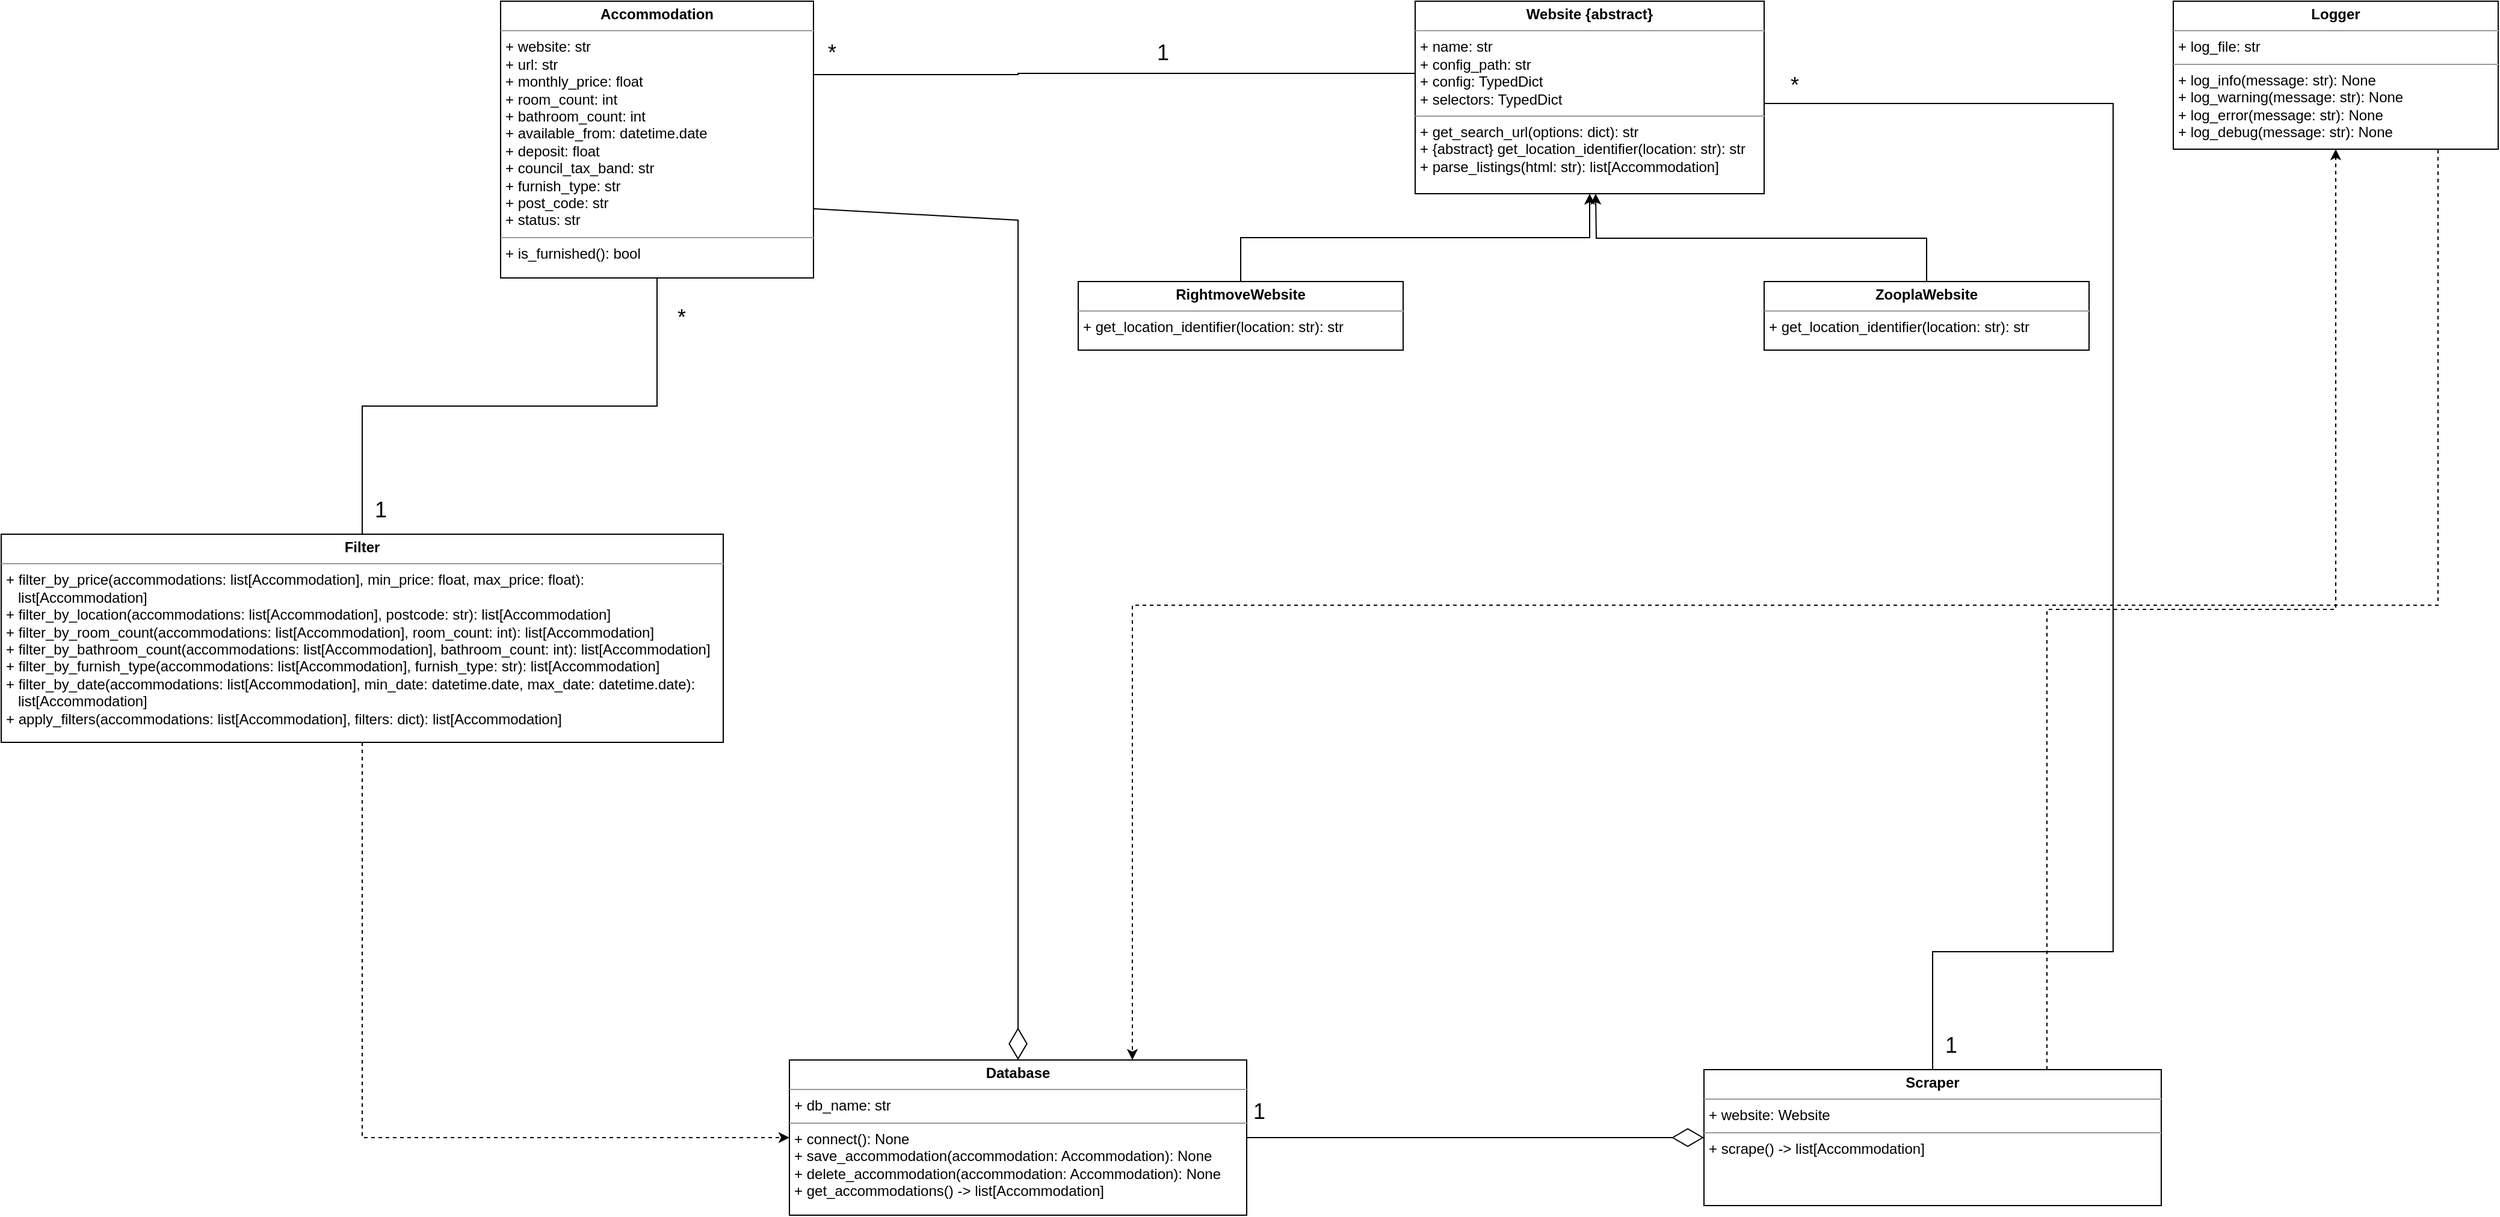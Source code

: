 <mxfile version="26.0.16">
  <diagram name="Page-1" id="c4acf3e9-155e-7222-9cf6-157b1a14988f">
    <mxGraphModel dx="1489" dy="765" grid="1" gridSize="10" guides="1" tooltips="1" connect="1" arrows="1" fold="1" page="1" pageScale="1" pageWidth="850" pageHeight="1100" background="none" math="0" shadow="0">
      <root>
        <mxCell id="0" />
        <mxCell id="1" parent="0" />
        <mxCell id="BhLIXykSc0_FWDMRLy7j-28" style="edgeStyle=orthogonalEdgeStyle;rounded=0;orthogonalLoop=1;jettySize=auto;html=1;exitX=1;exitY=0.25;exitDx=0;exitDy=0;entryX=0;entryY=0.25;entryDx=0;entryDy=0;endArrow=none;startFill=0;" parent="1" source="5d2195bd80daf111-18" target="Ui6NNBrZRamQW-I-4YYT-1" edge="1">
          <mxGeometry relative="1" as="geometry">
            <Array as="points">
              <mxPoint x="1640" y="81" />
              <mxPoint x="1780" y="80" />
            </Array>
          </mxGeometry>
        </mxCell>
        <mxCell id="5d2195bd80daf111-18" value="&lt;p style=&quot;margin:0px;margin-top:4px;text-align:center;&quot;&gt;&lt;b&gt;Accommodation&lt;/b&gt;&lt;/p&gt;&lt;hr size=&quot;1&quot;&gt;&lt;p style=&quot;margin:0px;margin-left:4px;&quot;&gt;+ website: str&lt;/p&gt;&lt;p style=&quot;margin:0px;margin-left:4px;&quot;&gt;+ url: str&lt;/p&gt;&lt;p style=&quot;margin:0px;margin-left:4px;&quot;&gt;+ monthly_price: float&lt;br&gt;&lt;/p&gt;&lt;p style=&quot;margin:0px;margin-left:4px;&quot;&gt;+ room_count: int&lt;/p&gt;&lt;p style=&quot;margin:0px;margin-left:4px;&quot;&gt;+ bathroom_count: int&lt;/p&gt;&lt;p style=&quot;margin:0px;margin-left:4px;&quot;&gt;+ available_from: datetime.date&lt;/p&gt;&lt;p style=&quot;margin:0px;margin-left:4px;&quot;&gt;+ deposit: float&lt;/p&gt;&lt;p style=&quot;margin:0px;margin-left:4px;&quot;&gt;+ council_tax_band: str&lt;/p&gt;&lt;p style=&quot;margin:0px;margin-left:4px;&quot;&gt;+ furnish_type: str&lt;/p&gt;&lt;p style=&quot;margin:0px;margin-left:4px;&quot;&gt;+ post_code: str&lt;/p&gt;&lt;p style=&quot;margin:0px;margin-left:4px;&quot;&gt;+ status: str&lt;/p&gt;&lt;hr size=&quot;1&quot;&gt;&lt;p style=&quot;margin:0px;margin-left:4px;&quot;&gt;&lt;span style=&quot;background-color: transparent; color: light-dark(rgb(0, 0, 0), rgb(255, 255, 255));&quot;&gt;+ is_furnished(): bool&lt;/span&gt;&lt;/p&gt;" style="verticalAlign=top;align=left;overflow=fill;fontSize=12;fontFamily=Helvetica;html=1;rounded=0;shadow=0;comic=0;labelBackgroundColor=none;strokeWidth=1" parent="1" vertex="1">
          <mxGeometry x="1210" y="20" width="260" height="230" as="geometry" />
        </mxCell>
        <mxCell id="Ui6NNBrZRamQW-I-4YYT-1" value="&lt;p style=&quot;margin:0px;margin-top:4px;text-align:center;&quot;&gt;&lt;b&gt;Website {abstract}&lt;/b&gt;&lt;/p&gt;&lt;hr size=&quot;1&quot;&gt;&lt;p style=&quot;margin:0px;margin-left:4px;&quot;&gt;+ name: str&lt;br&gt;+ config_path: str&lt;/p&gt;&lt;p style=&quot;margin:0px;margin-left:4px;&quot;&gt;&lt;span style=&quot;background-color: transparent; color: light-dark(rgb(0, 0, 0), rgb(255, 255, 255));&quot;&gt;+ config: TypedDict&lt;/span&gt;&lt;/p&gt;&lt;p style=&quot;margin:0px;margin-left:4px;&quot;&gt;&lt;span style=&quot;background-color: transparent; color: light-dark(rgb(0, 0, 0), rgb(255, 255, 255));&quot;&gt;+ selectors: TypedDict&lt;/span&gt;&lt;/p&gt;&lt;hr size=&quot;1&quot;&gt;&lt;p style=&quot;margin:0px;margin-left:4px;&quot;&gt;+ get_search_url(options: dict): str&lt;/p&gt;&lt;p style=&quot;margin:0px;margin-left:4px;&quot;&gt;+ {abstract} get_location_identifier(location: str): str&lt;/p&gt;&lt;p style=&quot;margin:0px;margin-left:4px;&quot;&gt;+ parse_listings(html: str): list[Accommodation]&lt;br&gt;&lt;/p&gt;" style="verticalAlign=top;align=left;overflow=fill;fontSize=12;fontFamily=Helvetica;html=1;rounded=0;shadow=0;comic=0;labelBackgroundColor=none;strokeWidth=1" parent="1" vertex="1">
          <mxGeometry x="1970" y="20" width="290" height="160" as="geometry" />
        </mxCell>
        <mxCell id="BhLIXykSc0_FWDMRLy7j-33" style="edgeStyle=orthogonalEdgeStyle;rounded=0;orthogonalLoop=1;jettySize=auto;html=1;exitX=0.75;exitY=1;exitDx=0;exitDy=0;entryX=0.75;entryY=0;entryDx=0;entryDy=0;dashed=1;" parent="1" source="BhLIXykSc0_FWDMRLy7j-13" target="BhLIXykSc0_FWDMRLy7j-18" edge="1">
          <mxGeometry relative="1" as="geometry">
            <Array as="points">
              <mxPoint x="2820" y="143" />
              <mxPoint x="2820" y="522" />
              <mxPoint x="1735" y="522" />
            </Array>
          </mxGeometry>
        </mxCell>
        <mxCell id="BhLIXykSc0_FWDMRLy7j-13" value="&lt;p style=&quot;margin:0px;margin-top:4px;text-align:center;&quot;&gt;&lt;b&gt;Logger&lt;/b&gt;&lt;/p&gt;&lt;hr size=&quot;1&quot;&gt;&lt;p style=&quot;margin:0px;margin-left:4px;&quot;&gt;+ log_file: str&lt;br&gt;&lt;/p&gt;&lt;hr size=&quot;1&quot;&gt;&lt;p style=&quot;margin:0px;margin-left:4px;&quot;&gt;+ log_info(message: str): None&lt;/p&gt;&lt;p style=&quot;margin:0px;margin-left:4px;&quot;&gt;+ log_warning(message: str): None&lt;/p&gt;&lt;p style=&quot;margin:0px;margin-left:4px;&quot;&gt;+ log_error(message: str): None&lt;/p&gt;&lt;p style=&quot;margin:0px;margin-left:4px;&quot;&gt;+ log_debug(message: str): None&lt;/p&gt;&lt;p style=&quot;margin:0px;margin-left:4px;&quot;&gt;&lt;br&gt;&lt;/p&gt;" style="verticalAlign=top;align=left;overflow=fill;fontSize=12;fontFamily=Helvetica;html=1;rounded=0;shadow=0;comic=0;labelBackgroundColor=none;strokeWidth=1" parent="1" vertex="1">
          <mxGeometry x="2600" y="20" width="270" height="123" as="geometry" />
        </mxCell>
        <mxCell id="BhLIXykSc0_FWDMRLy7j-32" style="edgeStyle=orthogonalEdgeStyle;rounded=0;orthogonalLoop=1;jettySize=auto;html=1;exitX=0.5;exitY=0;exitDx=0;exitDy=0;entryX=0.5;entryY=1;entryDx=0;entryDy=0;endArrow=none;startFill=0;" parent="1" source="BhLIXykSc0_FWDMRLy7j-14" target="5d2195bd80daf111-18" edge="1">
          <mxGeometry relative="1" as="geometry" />
        </mxCell>
        <mxCell id="BhLIXykSc0_FWDMRLy7j-35" style="edgeStyle=orthogonalEdgeStyle;rounded=0;orthogonalLoop=1;jettySize=auto;html=1;exitX=0.5;exitY=1;exitDx=0;exitDy=0;entryX=0;entryY=0.5;entryDx=0;entryDy=0;dashed=1;" parent="1" source="BhLIXykSc0_FWDMRLy7j-14" target="BhLIXykSc0_FWDMRLy7j-18" edge="1">
          <mxGeometry relative="1" as="geometry" />
        </mxCell>
        <mxCell id="BhLIXykSc0_FWDMRLy7j-14" value="&lt;p style=&quot;margin:0px;margin-top:4px;text-align:center;&quot;&gt;&lt;b&gt;Filter&lt;/b&gt;&lt;/p&gt;&lt;hr size=&quot;1&quot;&gt;&lt;p style=&quot;margin:0px;margin-left:4px;&quot;&gt;+ filter_by_price(accommodations: list[Accommodation], min_price: float, max_price: float):&lt;/p&gt;&lt;p style=&quot;margin:0px;margin-left:4px;&quot;&gt;&amp;nbsp; &amp;nbsp;list[Accommodation]&lt;/p&gt;&lt;p style=&quot;margin:0px;margin-left:4px;&quot;&gt;+ filter_by_location(accommodations: list[Accommodation], postcode: str): list[Accommodation]&lt;/p&gt;&lt;p style=&quot;margin:0px;margin-left:4px;&quot;&gt;+ filter_by_room_count(accommodations: list[Accommodation], room_count: int): list[Accommodation]&lt;/p&gt;&lt;p style=&quot;margin:0px;margin-left:4px;&quot;&gt;+ filter_by_bathroom_count(accommodations: list[Accommodation], bathroom_count: int): list[Accommodation]&lt;/p&gt;&lt;p style=&quot;margin:0px;margin-left:4px;&quot;&gt;+&amp;nbsp;&lt;span style=&quot;background-color: transparent; color: light-dark(rgb(0, 0, 0), rgb(255, 255, 255));&quot;&gt;filter_by_furnish_type(accommodations: list[Accommodation], furnish_type: str): list[Accommodation]&lt;/span&gt;&lt;/p&gt;&lt;p style=&quot;margin:0px;margin-left:4px;&quot;&gt;&lt;span style=&quot;background-color: transparent; color: light-dark(rgb(0, 0, 0), rgb(255, 255, 255));&quot;&gt;+ filter_by_date&lt;/span&gt;&lt;span style=&quot;background-color: transparent; color: light-dark(rgb(0, 0, 0), rgb(255, 255, 255));&quot;&gt;(accommodations: list[Accommodation], min_date: datetime.date, max_date: datetime.date):&lt;/span&gt;&lt;/p&gt;&lt;p style=&quot;margin: 0px 0px 0px 4px;&quot;&gt;&amp;nbsp; &amp;nbsp;list[Accommodation]&lt;/p&gt;&lt;p style=&quot;margin: 0px 0px 0px 4px;&quot;&gt;+&amp;nbsp;&lt;span style=&quot;background-color: transparent; color: light-dark(rgb(0, 0, 0), rgb(255, 255, 255));&quot;&gt;apply_filters(accommodations: list[Accommodation], filters: dict): list[Accommodation]&lt;/span&gt;&lt;/p&gt;" style="verticalAlign=top;align=left;overflow=fill;fontSize=12;fontFamily=Helvetica;html=1;rounded=0;shadow=0;comic=0;labelBackgroundColor=none;strokeWidth=1" parent="1" vertex="1">
          <mxGeometry x="795" y="463" width="600" height="173" as="geometry" />
        </mxCell>
        <mxCell id="BhLIXykSc0_FWDMRLy7j-18" value="&lt;p style=&quot;margin:0px;margin-top:4px;text-align:center;&quot;&gt;&lt;b&gt;Database&lt;/b&gt;&lt;/p&gt;&lt;hr size=&quot;1&quot;&gt;&lt;p style=&quot;margin:0px;margin-left:4px;&quot;&gt;+&amp;nbsp;&lt;span style=&quot;caret-color: rgb(0, 0, 0); text-wrap-mode: wrap; background-color: transparent; color: light-dark(rgb(0, 0, 0), rgb(255, 255, 255));&quot;&gt;db_name: str&lt;/span&gt;&lt;br&gt;&lt;/p&gt;&lt;hr size=&quot;1&quot;&gt;&lt;p style=&quot;margin:0px;margin-left:4px;&quot;&gt;+&amp;nbsp;&lt;span style=&quot;caret-color: rgb(0, 0, 0); text-wrap-mode: wrap; background-color: transparent; color: light-dark(rgb(0, 0, 0), rgb(255, 255, 255));&quot;&gt;connect(): None&lt;/span&gt;&lt;/p&gt;&lt;p style=&quot;margin:0px;margin-left:4px;&quot;&gt;+&amp;nbsp;&lt;span style=&quot;caret-color: rgb(0, 0, 0); text-wrap-mode: wrap; background-color: transparent; color: light-dark(rgb(0, 0, 0), rgb(255, 255, 255));&quot;&gt;save_accommodation(accommodation: Accommodation): None&lt;/span&gt;&lt;/p&gt;&lt;p style=&quot;margin:0px;margin-left:4px;&quot;&gt;&lt;span style=&quot;caret-color: rgb(0, 0, 0); text-wrap-mode: wrap; background-color: transparent; color: light-dark(rgb(0, 0, 0), rgb(255, 255, 255));&quot;&gt;+ delete&lt;/span&gt;&lt;span style=&quot;caret-color: rgb(0, 0, 0); text-wrap-mode: wrap; background-color: transparent; color: light-dark(rgb(0, 0, 0), rgb(255, 255, 255));&quot;&gt;_accommodation(accommodation: Accommodation): None&lt;/span&gt;&lt;/p&gt;&lt;p style=&quot;margin:0px;margin-left:4px;&quot;&gt;+&amp;nbsp;&lt;span style=&quot;caret-color: rgb(0, 0, 0); text-wrap-mode: wrap; background-color: transparent; color: light-dark(rgb(0, 0, 0), rgb(255, 255, 255));&quot;&gt;get_accommodations() -&amp;gt; list[Accommodation]&lt;/span&gt;&lt;/p&gt;&lt;p style=&quot;margin:0px;margin-left:4px;&quot;&gt;&lt;br&gt;&lt;/p&gt;" style="verticalAlign=top;align=left;overflow=fill;fontSize=12;fontFamily=Helvetica;html=1;rounded=0;shadow=0;comic=0;labelBackgroundColor=none;strokeWidth=1" parent="1" vertex="1">
          <mxGeometry x="1450" y="900" width="380" height="129" as="geometry" />
        </mxCell>
        <mxCell id="BhLIXykSc0_FWDMRLy7j-29" style="edgeStyle=orthogonalEdgeStyle;rounded=0;orthogonalLoop=1;jettySize=auto;html=1;exitX=0.75;exitY=0;exitDx=0;exitDy=0;entryX=0.5;entryY=1;entryDx=0;entryDy=0;dashed=1;" parent="1" source="BhLIXykSc0_FWDMRLy7j-19" target="BhLIXykSc0_FWDMRLy7j-13" edge="1">
          <mxGeometry relative="1" as="geometry" />
        </mxCell>
        <mxCell id="BhLIXykSc0_FWDMRLy7j-19" value="&lt;p style=&quot;margin:0px;margin-top:4px;text-align:center;&quot;&gt;&lt;b&gt;Scraper&lt;/b&gt;&lt;/p&gt;&lt;hr size=&quot;1&quot;&gt;&lt;p style=&quot;margin:0px;margin-left:4px;&quot;&gt;+ &lt;span style=&quot;text-wrap-mode: wrap;&quot;&gt;website: Website&lt;/span&gt;&lt;br&gt;&lt;/p&gt;&lt;hr size=&quot;1&quot;&gt;&lt;p style=&quot;margin:0px;margin-left:4px;&quot;&gt;+&amp;nbsp;&lt;span style=&quot;caret-color: rgb(0, 0, 0); text-wrap-mode: wrap; background-color: transparent; color: light-dark(rgb(0, 0, 0), rgb(255, 255, 255));&quot;&gt;scrape() -&amp;gt; list[Accommodation]&lt;/span&gt;&lt;/p&gt;&lt;p style=&quot;margin:0px;margin-left:4px;&quot;&gt;&lt;br&gt;&lt;/p&gt;" style="verticalAlign=top;align=left;overflow=fill;fontSize=12;fontFamily=Helvetica;html=1;rounded=0;shadow=0;comic=0;labelBackgroundColor=none;strokeWidth=1" parent="1" vertex="1">
          <mxGeometry x="2210" y="908" width="380" height="113" as="geometry" />
        </mxCell>
        <mxCell id="BhLIXykSc0_FWDMRLy7j-21" style="edgeStyle=orthogonalEdgeStyle;rounded=0;orthogonalLoop=1;jettySize=auto;html=1;entryX=1;entryY=0.5;entryDx=0;entryDy=0;endArrow=none;startFill=0;exitX=0.5;exitY=0;exitDx=0;exitDy=0;" parent="1" source="BhLIXykSc0_FWDMRLy7j-19" target="Ui6NNBrZRamQW-I-4YYT-1" edge="1">
          <mxGeometry relative="1" as="geometry">
            <mxPoint x="1880" y="750" as="sourcePoint" />
            <Array as="points">
              <mxPoint x="2400" y="810" />
              <mxPoint x="2550" y="810" />
              <mxPoint x="2550" y="105" />
            </Array>
          </mxGeometry>
        </mxCell>
        <mxCell id="BhLIXykSc0_FWDMRLy7j-26" value="" style="endArrow=diamondThin;endFill=0;endSize=24;html=1;rounded=0;exitX=1;exitY=0.75;exitDx=0;exitDy=0;entryX=0.5;entryY=0;entryDx=0;entryDy=0;" parent="1" source="5d2195bd80daf111-18" target="BhLIXykSc0_FWDMRLy7j-18" edge="1">
          <mxGeometry width="160" relative="1" as="geometry">
            <mxPoint x="1620" y="250" as="sourcePoint" />
            <mxPoint x="2340" y="650" as="targetPoint" />
            <Array as="points">
              <mxPoint x="1640" y="202" />
            </Array>
          </mxGeometry>
        </mxCell>
        <mxCell id="BhLIXykSc0_FWDMRLy7j-31" value="" style="endArrow=diamondThin;endFill=0;endSize=24;html=1;rounded=0;exitX=1;exitY=0.5;exitDx=0;exitDy=0;entryX=0;entryY=0.5;entryDx=0;entryDy=0;" parent="1" source="BhLIXykSc0_FWDMRLy7j-18" target="BhLIXykSc0_FWDMRLy7j-19" edge="1">
          <mxGeometry width="160" relative="1" as="geometry">
            <mxPoint x="1480" y="249" as="sourcePoint" />
            <mxPoint x="2325" y="730" as="targetPoint" />
            <Array as="points" />
          </mxGeometry>
        </mxCell>
        <mxCell id="BhLIXykSc0_FWDMRLy7j-36" value="&lt;font style=&quot;font-size: 18px;&quot;&gt;1&lt;/font&gt;" style="text;html=1;align=center;verticalAlign=middle;resizable=0;points=[];autosize=1;strokeColor=none;fillColor=none;" parent="1" vertex="1">
          <mxGeometry x="2400" y="868" width="30" height="40" as="geometry" />
        </mxCell>
        <mxCell id="BhLIXykSc0_FWDMRLy7j-37" value="&lt;font style=&quot;font-size: 18px;&quot;&gt;*&lt;/font&gt;" style="text;html=1;align=center;verticalAlign=middle;resizable=0;points=[];autosize=1;strokeColor=none;fillColor=none;" parent="1" vertex="1">
          <mxGeometry x="2270" y="70" width="30" height="40" as="geometry" />
        </mxCell>
        <mxCell id="BhLIXykSc0_FWDMRLy7j-38" value="&lt;font style=&quot;font-size: 18px;&quot;&gt;1&lt;/font&gt;" style="text;html=1;align=center;verticalAlign=middle;resizable=0;points=[];autosize=1;strokeColor=none;fillColor=none;" parent="1" vertex="1">
          <mxGeometry x="1745" y="43" width="30" height="40" as="geometry" />
        </mxCell>
        <mxCell id="BhLIXykSc0_FWDMRLy7j-39" value="&lt;font style=&quot;font-size: 18px;&quot;&gt;*&lt;/font&gt;" style="text;html=1;align=center;verticalAlign=middle;resizable=0;points=[];autosize=1;strokeColor=none;fillColor=none;" parent="1" vertex="1">
          <mxGeometry x="1470" y="43" width="30" height="40" as="geometry" />
        </mxCell>
        <mxCell id="BhLIXykSc0_FWDMRLy7j-40" value="&lt;font style=&quot;font-size: 18px;&quot;&gt;1&lt;/font&gt;" style="text;html=1;align=center;verticalAlign=middle;resizable=0;points=[];autosize=1;strokeColor=none;fillColor=none;" parent="1" vertex="1">
          <mxGeometry x="1825" y="923" width="30" height="40" as="geometry" />
        </mxCell>
        <mxCell id="BhLIXykSc0_FWDMRLy7j-41" value="&lt;font style=&quot;font-size: 18px;&quot;&gt;*&lt;/font&gt;" style="text;html=1;align=center;verticalAlign=middle;resizable=0;points=[];autosize=1;strokeColor=none;fillColor=none;" parent="1" vertex="1">
          <mxGeometry x="1345" y="263" width="30" height="40" as="geometry" />
        </mxCell>
        <mxCell id="BhLIXykSc0_FWDMRLy7j-42" value="&lt;font style=&quot;font-size: 18px;&quot;&gt;1&lt;/font&gt;" style="text;html=1;align=center;verticalAlign=middle;resizable=0;points=[];autosize=1;strokeColor=none;fillColor=none;" parent="1" vertex="1">
          <mxGeometry x="1095" y="423" width="30" height="40" as="geometry" />
        </mxCell>
        <mxCell id="jqGN5Fa9zmCg9vmS7Z41-3" style="edgeStyle=orthogonalEdgeStyle;rounded=0;orthogonalLoop=1;jettySize=auto;html=1;exitX=0.5;exitY=0;exitDx=0;exitDy=0;entryX=0.5;entryY=1;entryDx=0;entryDy=0;" edge="1" parent="1" source="jqGN5Fa9zmCg9vmS7Z41-1" target="Ui6NNBrZRamQW-I-4YYT-1">
          <mxGeometry relative="1" as="geometry" />
        </mxCell>
        <mxCell id="jqGN5Fa9zmCg9vmS7Z41-1" value="&lt;p style=&quot;margin:0px;margin-top:4px;text-align:center;&quot;&gt;&lt;b&gt;RightmoveWebsite&lt;/b&gt;&lt;/p&gt;&lt;hr size=&quot;1&quot;&gt;&lt;p style=&quot;margin:0px;margin-left:4px;&quot;&gt;&lt;span style=&quot;background-color: transparent; color: light-dark(rgb(0, 0, 0), rgb(255, 255, 255));&quot;&gt;+ get_location_identifier(location: str): str&lt;/span&gt;&lt;/p&gt;&lt;p style=&quot;margin:0px;margin-left:4px;&quot;&gt;&lt;br&gt;&lt;/p&gt;" style="verticalAlign=top;align=left;overflow=fill;fontSize=12;fontFamily=Helvetica;html=1;rounded=0;shadow=0;comic=0;labelBackgroundColor=none;strokeWidth=1" vertex="1" parent="1">
          <mxGeometry x="1690" y="253" width="270" height="57" as="geometry" />
        </mxCell>
        <mxCell id="jqGN5Fa9zmCg9vmS7Z41-4" style="edgeStyle=orthogonalEdgeStyle;rounded=0;orthogonalLoop=1;jettySize=auto;html=1;exitX=0.5;exitY=0;exitDx=0;exitDy=0;" edge="1" parent="1" source="jqGN5Fa9zmCg9vmS7Z41-2">
          <mxGeometry relative="1" as="geometry">
            <mxPoint x="2120" y="180" as="targetPoint" />
          </mxGeometry>
        </mxCell>
        <mxCell id="jqGN5Fa9zmCg9vmS7Z41-2" value="&lt;p style=&quot;margin:0px;margin-top:4px;text-align:center;&quot;&gt;&lt;b&gt;ZooplaWebsite&lt;/b&gt;&lt;/p&gt;&lt;hr size=&quot;1&quot;&gt;&lt;p style=&quot;margin:0px;margin-left:4px;&quot;&gt;+ get_location_identifier(location: str): str&lt;/p&gt;" style="verticalAlign=top;align=left;overflow=fill;fontSize=12;fontFamily=Helvetica;html=1;rounded=0;shadow=0;comic=0;labelBackgroundColor=none;strokeWidth=1" vertex="1" parent="1">
          <mxGeometry x="2260" y="253" width="270" height="57" as="geometry" />
        </mxCell>
      </root>
    </mxGraphModel>
  </diagram>
</mxfile>
